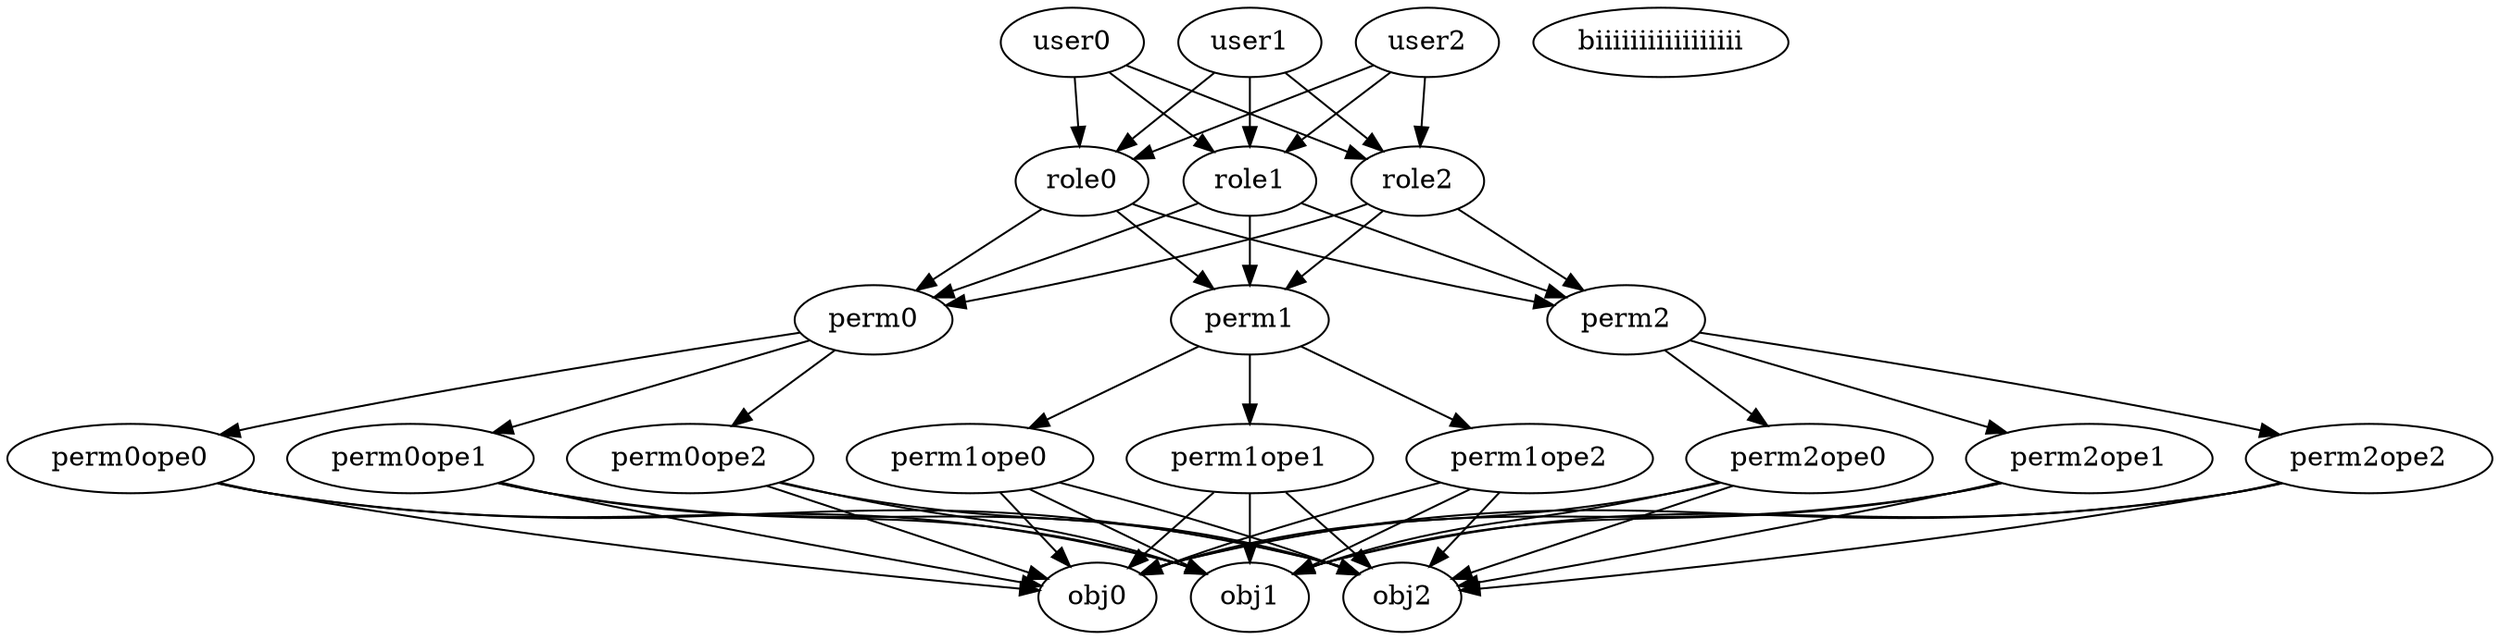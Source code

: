 digraph G { 
user0 [color=black shape=ellipse style=solid label=user0  ];
role0 [color=black shape=ellipse style=solid label=role0  ];
perm0 [color=black shape=ellipse style=solid label=perm0  ];
obj0 [color=black shape=ellipse style=solid label=obj0  ];
user1 [color=black shape=ellipse style=solid label=user1  ];
role1 [color=black shape=ellipse style=solid label=role1  ];
perm1 [color=black shape=ellipse style=solid label=perm1  ];
obj1 [color=black shape=ellipse style=solid label=obj1  ];
user2 [color=black shape=ellipse style=solid label=user2  ];
role2 [color=black shape=ellipse style=solid label=role2  ];
perm2 [color=black shape=ellipse style=solid label=perm2  ];
obj2 [color=black shape=ellipse style=solid label=obj2  ];
biiiiiiiiiiiiiiiii [color=black shape=ellipse style=solid label=biiiiiiiiiiiiiiiii  ];
perm0perm0ope0 [color=black shape=ellipse style=solid label=perm0ope0  ];
perm0perm0ope1 [color=black shape=ellipse style=solid label=perm0ope1  ];
perm0perm0ope2 [color=black shape=ellipse style=solid label=perm0ope2  ];
perm1perm1ope0 [color=black shape=ellipse style=solid label=perm1ope0  ];
perm1perm1ope1 [color=black shape=ellipse style=solid label=perm1ope1  ];
perm1perm1ope2 [color=black shape=ellipse style=solid label=perm1ope2  ];
perm2perm2ope0 [color=black shape=ellipse style=solid label=perm2ope0  ];
perm2perm2ope1 [color=black shape=ellipse style=solid label=perm2ope1  ];
perm2perm2ope2 [color=black shape=ellipse style=solid label=perm2ope2  ];
user0 -> role0[constraint=true color=black style=solid];
user0 -> role1[constraint=true color=black style=solid];
user0 -> role2[constraint=true color=black style=solid];
role0 -> perm0[constraint=true color=black style=solid];
role0 -> perm1[constraint=true color=black style=solid];
role0 -> perm2[constraint=true color=black style=solid];
perm0 -> perm0perm0ope0[constraint=true color=black style=solid];
perm0perm0ope0 -> obj0[constraint=true color=black style=solid];
perm0perm0ope0 -> obj1[constraint=true color=black style=solid];
perm0perm0ope0 -> obj2[constraint=true color=black style=solid];
perm0 -> perm0perm0ope1[constraint=true color=black style=solid];
perm0perm0ope1 -> obj0[constraint=true color=black style=solid];
perm0perm0ope1 -> obj1[constraint=true color=black style=solid];
perm0perm0ope1 -> obj2[constraint=true color=black style=solid];
perm0 -> perm0perm0ope2[constraint=true color=black style=solid];
perm0perm0ope2 -> obj0[constraint=true color=black style=solid];
perm0perm0ope2 -> obj1[constraint=true color=black style=solid];
perm0perm0ope2 -> obj2[constraint=true color=black style=solid];
user1 -> role0[constraint=true color=black style=solid];
user1 -> role1[constraint=true color=black style=solid];
user1 -> role2[constraint=true color=black style=solid];
role1 -> perm0[constraint=true color=black style=solid];
role1 -> perm1[constraint=true color=black style=solid];
role1 -> perm2[constraint=true color=black style=solid];
perm1 -> perm1perm1ope0[constraint=true color=black style=solid];
perm1perm1ope0 -> obj0[constraint=true color=black style=solid];
perm1perm1ope0 -> obj1[constraint=true color=black style=solid];
perm1perm1ope0 -> obj2[constraint=true color=black style=solid];
perm1 -> perm1perm1ope1[constraint=true color=black style=solid];
perm1perm1ope1 -> obj0[constraint=true color=black style=solid];
perm1perm1ope1 -> obj1[constraint=true color=black style=solid];
perm1perm1ope1 -> obj2[constraint=true color=black style=solid];
perm1 -> perm1perm1ope2[constraint=true color=black style=solid];
perm1perm1ope2 -> obj0[constraint=true color=black style=solid];
perm1perm1ope2 -> obj1[constraint=true color=black style=solid];
perm1perm1ope2 -> obj2[constraint=true color=black style=solid];
user2 -> role0[constraint=true color=black style=solid];
user2 -> role1[constraint=true color=black style=solid];
user2 -> role2[constraint=true color=black style=solid];
role2 -> perm0[constraint=true color=black style=solid];
role2 -> perm1[constraint=true color=black style=solid];
role2 -> perm2[constraint=true color=black style=solid];
perm2 -> perm2perm2ope0[constraint=true color=black style=solid];
perm2perm2ope0 -> obj0[constraint=true color=black style=solid];
perm2perm2ope0 -> obj1[constraint=true color=black style=solid];
perm2perm2ope0 -> obj2[constraint=true color=black style=solid];
perm2 -> perm2perm2ope1[constraint=true color=black style=solid];
perm2perm2ope1 -> obj0[constraint=true color=black style=solid];
perm2perm2ope1 -> obj1[constraint=true color=black style=solid];
perm2perm2ope1 -> obj2[constraint=true color=black style=solid];
perm2 -> perm2perm2ope2[constraint=true color=black style=solid];
perm2perm2ope2 -> obj0[constraint=true color=black style=solid];
perm2perm2ope2 -> obj1[constraint=true color=black style=solid];
perm2perm2ope2 -> obj2[constraint=true color=black style=solid];
}